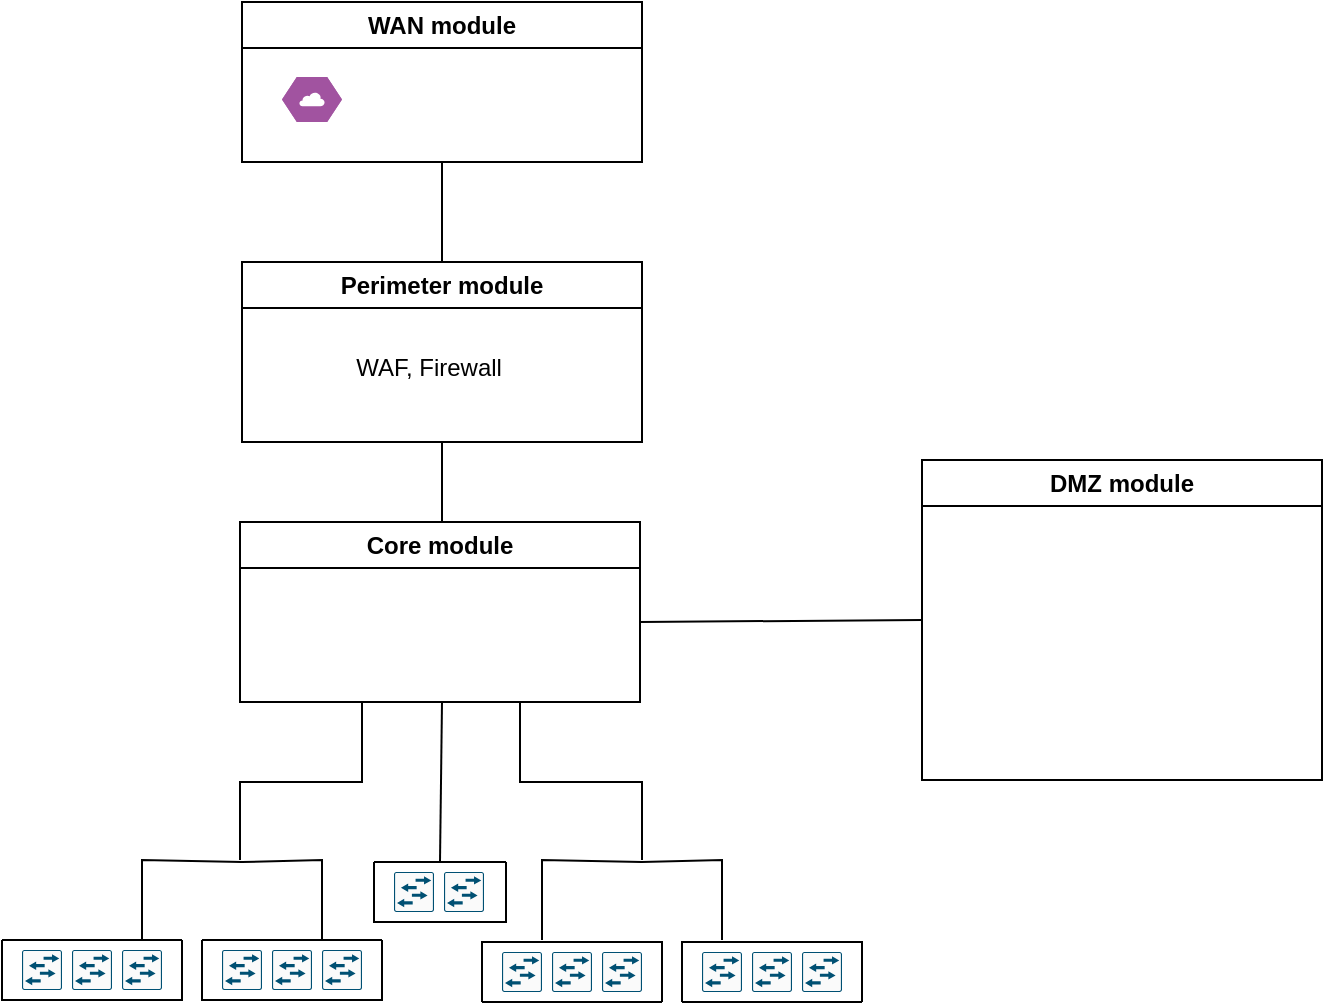 <mxfile version="24.8.3">
  <diagram name="Trang-1" id="bGXka7kZ5i1cgQGe3GFj">
    <mxGraphModel dx="756" dy="425" grid="1" gridSize="10" guides="1" tooltips="1" connect="1" arrows="1" fold="1" page="1" pageScale="1" pageWidth="827" pageHeight="1169" math="0" shadow="0">
      <root>
        <mxCell id="0" />
        <mxCell id="1" parent="0" />
        <mxCell id="uSF8pJYz4aR2M7SOLnGN-8" value="WAN module" style="swimlane;whiteSpace=wrap;html=1;" vertex="1" parent="1">
          <mxGeometry x="320" y="50" width="200" height="80" as="geometry">
            <mxRectangle x="480" y="50" width="110" height="30" as="alternateBounds" />
          </mxGeometry>
        </mxCell>
        <mxCell id="uSF8pJYz4aR2M7SOLnGN-10" value="" style="verticalLabelPosition=bottom;sketch=0;html=1;fillColor=#A153A0;strokeColor=#ffffff;verticalAlign=top;align=center;points=[[0,0.5,0],[0.125,0.25,0],[0.25,0,0],[0.5,0,0],[0.75,0,0],[0.875,0.25,0],[1,0.5,0],[0.875,0.75,0],[0.75,1,0],[0.5,1,0],[0.125,0.75,0]];pointerEvents=1;shape=mxgraph.cisco_safe.compositeIcon;bgIcon=mxgraph.cisco_safe.design.blank_device;resIcon=mxgraph.cisco_safe.design.sd_wan;" vertex="1" parent="uSF8pJYz4aR2M7SOLnGN-8">
          <mxGeometry x="20" y="37.5" width="30" height="22.5" as="geometry" />
        </mxCell>
        <mxCell id="uSF8pJYz4aR2M7SOLnGN-11" value="Perimeter module" style="swimlane;whiteSpace=wrap;html=1;" vertex="1" parent="1">
          <mxGeometry x="320" y="180" width="200" height="90" as="geometry">
            <mxRectangle x="480" y="110" width="110" height="30" as="alternateBounds" />
          </mxGeometry>
        </mxCell>
        <mxCell id="uSF8pJYz4aR2M7SOLnGN-17" value="Core module" style="swimlane;whiteSpace=wrap;html=1;" vertex="1" parent="1">
          <mxGeometry x="319" y="310" width="200" height="90" as="geometry">
            <mxRectangle x="480" y="110" width="110" height="30" as="alternateBounds" />
          </mxGeometry>
        </mxCell>
        <mxCell id="uSF8pJYz4aR2M7SOLnGN-18" value="" style="endArrow=none;html=1;rounded=0;entryX=0.5;entryY=1;entryDx=0;entryDy=0;" edge="1" parent="1" target="uSF8pJYz4aR2M7SOLnGN-11">
          <mxGeometry width="50" height="50" relative="1" as="geometry">
            <mxPoint x="420" y="310" as="sourcePoint" />
            <mxPoint x="470" y="300" as="targetPoint" />
          </mxGeometry>
        </mxCell>
        <mxCell id="uSF8pJYz4aR2M7SOLnGN-19" value="" style="endArrow=none;html=1;rounded=0;exitX=0.5;exitY=0;exitDx=0;exitDy=0;entryX=0.5;entryY=1;entryDx=0;entryDy=0;" edge="1" parent="1" source="uSF8pJYz4aR2M7SOLnGN-11" target="uSF8pJYz4aR2M7SOLnGN-8">
          <mxGeometry width="50" height="50" relative="1" as="geometry">
            <mxPoint x="389" y="180" as="sourcePoint" />
            <mxPoint x="439" y="130" as="targetPoint" />
          </mxGeometry>
        </mxCell>
        <mxCell id="uSF8pJYz4aR2M7SOLnGN-21" value="DMZ module" style="swimlane;whiteSpace=wrap;html=1;" vertex="1" parent="1">
          <mxGeometry x="660" y="279" width="200" height="160" as="geometry" />
        </mxCell>
        <mxCell id="uSF8pJYz4aR2M7SOLnGN-22" value="" style="endArrow=none;html=1;rounded=0;entryX=0;entryY=0.5;entryDx=0;entryDy=0;" edge="1" parent="1" target="uSF8pJYz4aR2M7SOLnGN-21">
          <mxGeometry width="50" height="50" relative="1" as="geometry">
            <mxPoint x="519" y="360" as="sourcePoint" />
            <mxPoint x="569" y="310" as="targetPoint" />
          </mxGeometry>
        </mxCell>
        <mxCell id="uSF8pJYz4aR2M7SOLnGN-24" value="" style="endArrow=none;html=1;rounded=0;" edge="1" parent="1">
          <mxGeometry width="50" height="50" relative="1" as="geometry">
            <mxPoint x="270" y="519" as="sourcePoint" />
            <mxPoint x="320" y="480" as="targetPoint" />
            <Array as="points">
              <mxPoint x="270" y="479" />
            </Array>
          </mxGeometry>
        </mxCell>
        <mxCell id="uSF8pJYz4aR2M7SOLnGN-25" value="" style="swimlane;startSize=0;" vertex="1" parent="1">
          <mxGeometry x="200" y="519" width="90" height="30" as="geometry" />
        </mxCell>
        <mxCell id="uSF8pJYz4aR2M7SOLnGN-26" value="" style="sketch=0;points=[[0.015,0.015,0],[0.985,0.015,0],[0.985,0.985,0],[0.015,0.985,0],[0.25,0,0],[0.5,0,0],[0.75,0,0],[1,0.25,0],[1,0.5,0],[1,0.75,0],[0.75,1,0],[0.5,1,0],[0.25,1,0],[0,0.75,0],[0,0.5,0],[0,0.25,0]];verticalLabelPosition=bottom;html=1;verticalAlign=top;aspect=fixed;align=center;pointerEvents=1;shape=mxgraph.cisco19.rect;prIcon=l2_switch;fillColor=#FAFAFA;strokeColor=#005073;" vertex="1" parent="uSF8pJYz4aR2M7SOLnGN-25">
          <mxGeometry x="10" y="5" width="20" height="20" as="geometry" />
        </mxCell>
        <mxCell id="uSF8pJYz4aR2M7SOLnGN-27" value="" style="sketch=0;points=[[0.015,0.015,0],[0.985,0.015,0],[0.985,0.985,0],[0.015,0.985,0],[0.25,0,0],[0.5,0,0],[0.75,0,0],[1,0.25,0],[1,0.5,0],[1,0.75,0],[0.75,1,0],[0.5,1,0],[0.25,1,0],[0,0.75,0],[0,0.5,0],[0,0.25,0]];verticalLabelPosition=bottom;html=1;verticalAlign=top;aspect=fixed;align=center;pointerEvents=1;shape=mxgraph.cisco19.rect;prIcon=l2_switch;fillColor=#FAFAFA;strokeColor=#005073;" vertex="1" parent="uSF8pJYz4aR2M7SOLnGN-25">
          <mxGeometry x="35" y="5" width="20" height="20" as="geometry" />
        </mxCell>
        <mxCell id="uSF8pJYz4aR2M7SOLnGN-28" value="" style="sketch=0;points=[[0.015,0.015,0],[0.985,0.015,0],[0.985,0.985,0],[0.015,0.985,0],[0.25,0,0],[0.5,0,0],[0.75,0,0],[1,0.25,0],[1,0.5,0],[1,0.75,0],[0.75,1,0],[0.5,1,0],[0.25,1,0],[0,0.75,0],[0,0.5,0],[0,0.25,0]];verticalLabelPosition=bottom;html=1;verticalAlign=top;aspect=fixed;align=center;pointerEvents=1;shape=mxgraph.cisco19.rect;prIcon=l2_switch;fillColor=#FAFAFA;strokeColor=#005073;" vertex="1" parent="uSF8pJYz4aR2M7SOLnGN-25">
          <mxGeometry x="60" y="5" width="20" height="20" as="geometry" />
        </mxCell>
        <mxCell id="uSF8pJYz4aR2M7SOLnGN-54" value="" style="sketch=0;points=[[0.015,0.015,0],[0.985,0.015,0],[0.985,0.985,0],[0.015,0.985,0],[0.25,0,0],[0.5,0,0],[0.75,0,0],[1,0.25,0],[1,0.5,0],[1,0.75,0],[0.75,1,0],[0.5,1,0],[0.25,1,0],[0,0.75,0],[0,0.5,0],[0,0.25,0]];verticalLabelPosition=bottom;html=1;verticalAlign=top;aspect=fixed;align=center;pointerEvents=1;shape=mxgraph.cisco19.rect;prIcon=l2_switch;fillColor=#FAFAFA;strokeColor=#005073;direction=west;" vertex="1" parent="uSF8pJYz4aR2M7SOLnGN-25">
          <mxGeometry x="110" y="5" width="20" height="20" as="geometry" />
        </mxCell>
        <mxCell id="uSF8pJYz4aR2M7SOLnGN-55" value="" style="sketch=0;points=[[0.015,0.015,0],[0.985,0.015,0],[0.985,0.985,0],[0.015,0.985,0],[0.25,0,0],[0.5,0,0],[0.75,0,0],[1,0.25,0],[1,0.5,0],[1,0.75,0],[0.75,1,0],[0.5,1,0],[0.25,1,0],[0,0.75,0],[0,0.5,0],[0,0.25,0]];verticalLabelPosition=bottom;html=1;verticalAlign=top;aspect=fixed;align=center;pointerEvents=1;shape=mxgraph.cisco19.rect;prIcon=l2_switch;fillColor=#FAFAFA;strokeColor=#005073;direction=west;" vertex="1" parent="uSF8pJYz4aR2M7SOLnGN-25">
          <mxGeometry x="135" y="5" width="20" height="20" as="geometry" />
        </mxCell>
        <mxCell id="uSF8pJYz4aR2M7SOLnGN-56" value="" style="sketch=0;points=[[0.015,0.015,0],[0.985,0.015,0],[0.985,0.985,0],[0.015,0.985,0],[0.25,0,0],[0.5,0,0],[0.75,0,0],[1,0.25,0],[1,0.5,0],[1,0.75,0],[0.75,1,0],[0.5,1,0],[0.25,1,0],[0,0.75,0],[0,0.5,0],[0,0.25,0]];verticalLabelPosition=bottom;html=1;verticalAlign=top;aspect=fixed;align=center;pointerEvents=1;shape=mxgraph.cisco19.rect;prIcon=l2_switch;fillColor=#FAFAFA;strokeColor=#005073;direction=west;" vertex="1" parent="uSF8pJYz4aR2M7SOLnGN-25">
          <mxGeometry x="160" y="5" width="20" height="20" as="geometry" />
        </mxCell>
        <mxCell id="uSF8pJYz4aR2M7SOLnGN-29" value="" style="endArrow=none;html=1;rounded=0;" edge="1" parent="1">
          <mxGeometry width="50" height="50" relative="1" as="geometry">
            <mxPoint x="319" y="479" as="sourcePoint" />
            <mxPoint x="380" y="400" as="targetPoint" />
            <Array as="points">
              <mxPoint x="319" y="440" />
              <mxPoint x="380" y="440" />
            </Array>
          </mxGeometry>
        </mxCell>
        <mxCell id="uSF8pJYz4aR2M7SOLnGN-33" value="" style="endArrow=none;html=1;rounded=0;" edge="1" parent="1">
          <mxGeometry width="50" height="50" relative="1" as="geometry">
            <mxPoint x="360" y="519" as="sourcePoint" />
            <mxPoint x="320" y="480" as="targetPoint" />
            <Array as="points">
              <mxPoint x="360" y="499" />
              <mxPoint x="360" y="479" />
            </Array>
          </mxGeometry>
        </mxCell>
        <mxCell id="uSF8pJYz4aR2M7SOLnGN-41" value="" style="swimlane;startSize=0;" vertex="1" parent="1">
          <mxGeometry x="300" y="519" width="90" height="30" as="geometry" />
        </mxCell>
        <mxCell id="uSF8pJYz4aR2M7SOLnGN-42" value="" style="sketch=0;points=[[0.015,0.015,0],[0.985,0.015,0],[0.985,0.985,0],[0.015,0.985,0],[0.25,0,0],[0.5,0,0],[0.75,0,0],[1,0.25,0],[1,0.5,0],[1,0.75,0],[0.75,1,0],[0.5,1,0],[0.25,1,0],[0,0.75,0],[0,0.5,0],[0,0.25,0]];verticalLabelPosition=bottom;html=1;verticalAlign=top;aspect=fixed;align=center;pointerEvents=1;shape=mxgraph.cisco19.rect;prIcon=l2_switch;fillColor=#FAFAFA;strokeColor=#005073;" vertex="1" parent="uSF8pJYz4aR2M7SOLnGN-41">
          <mxGeometry x="10" y="5" width="20" height="20" as="geometry" />
        </mxCell>
        <mxCell id="uSF8pJYz4aR2M7SOLnGN-43" value="" style="sketch=0;points=[[0.015,0.015,0],[0.985,0.015,0],[0.985,0.985,0],[0.015,0.985,0],[0.25,0,0],[0.5,0,0],[0.75,0,0],[1,0.25,0],[1,0.5,0],[1,0.75,0],[0.75,1,0],[0.5,1,0],[0.25,1,0],[0,0.75,0],[0,0.5,0],[0,0.25,0]];verticalLabelPosition=bottom;html=1;verticalAlign=top;aspect=fixed;align=center;pointerEvents=1;shape=mxgraph.cisco19.rect;prIcon=l2_switch;fillColor=#FAFAFA;strokeColor=#005073;" vertex="1" parent="uSF8pJYz4aR2M7SOLnGN-41">
          <mxGeometry x="35" y="5" width="20" height="20" as="geometry" />
        </mxCell>
        <mxCell id="uSF8pJYz4aR2M7SOLnGN-44" value="" style="sketch=0;points=[[0.015,0.015,0],[0.985,0.015,0],[0.985,0.985,0],[0.015,0.985,0],[0.25,0,0],[0.5,0,0],[0.75,0,0],[1,0.25,0],[1,0.5,0],[1,0.75,0],[0.75,1,0],[0.5,1,0],[0.25,1,0],[0,0.75,0],[0,0.5,0],[0,0.25,0]];verticalLabelPosition=bottom;html=1;verticalAlign=top;aspect=fixed;align=center;pointerEvents=1;shape=mxgraph.cisco19.rect;prIcon=l2_switch;fillColor=#FAFAFA;strokeColor=#005073;" vertex="1" parent="uSF8pJYz4aR2M7SOLnGN-41">
          <mxGeometry x="60" y="5" width="20" height="20" as="geometry" />
        </mxCell>
        <mxCell id="uSF8pJYz4aR2M7SOLnGN-48" value="" style="endArrow=none;html=1;rounded=0;exitX=0.5;exitY=0;exitDx=0;exitDy=0;" edge="1" parent="1" source="uSF8pJYz4aR2M7SOLnGN-49">
          <mxGeometry width="50" height="50" relative="1" as="geometry">
            <mxPoint x="420" y="440" as="sourcePoint" />
            <mxPoint x="420" y="400" as="targetPoint" />
          </mxGeometry>
        </mxCell>
        <mxCell id="uSF8pJYz4aR2M7SOLnGN-49" value="" style="swimlane;startSize=0;" vertex="1" parent="1">
          <mxGeometry x="386" y="480" width="66" height="30" as="geometry" />
        </mxCell>
        <mxCell id="uSF8pJYz4aR2M7SOLnGN-50" value="" style="sketch=0;points=[[0.015,0.015,0],[0.985,0.015,0],[0.985,0.985,0],[0.015,0.985,0],[0.25,0,0],[0.5,0,0],[0.75,0,0],[1,0.25,0],[1,0.5,0],[1,0.75,0],[0.75,1,0],[0.5,1,0],[0.25,1,0],[0,0.75,0],[0,0.5,0],[0,0.25,0]];verticalLabelPosition=bottom;html=1;verticalAlign=top;aspect=fixed;align=center;pointerEvents=1;shape=mxgraph.cisco19.rect;prIcon=l2_switch;fillColor=#FAFAFA;strokeColor=#005073;" vertex="1" parent="uSF8pJYz4aR2M7SOLnGN-49">
          <mxGeometry x="10" y="5" width="20" height="20" as="geometry" />
        </mxCell>
        <mxCell id="uSF8pJYz4aR2M7SOLnGN-51" value="" style="sketch=0;points=[[0.015,0.015,0],[0.985,0.015,0],[0.985,0.985,0],[0.015,0.985,0],[0.25,0,0],[0.5,0,0],[0.75,0,0],[1,0.25,0],[1,0.5,0],[1,0.75,0],[0.75,1,0],[0.5,1,0],[0.25,1,0],[0,0.75,0],[0,0.5,0],[0,0.25,0]];verticalLabelPosition=bottom;html=1;verticalAlign=top;aspect=fixed;align=center;pointerEvents=1;shape=mxgraph.cisco19.rect;prIcon=l2_switch;fillColor=#FAFAFA;strokeColor=#005073;" vertex="1" parent="uSF8pJYz4aR2M7SOLnGN-49">
          <mxGeometry x="35" y="5" width="20" height="20" as="geometry" />
        </mxCell>
        <mxCell id="uSF8pJYz4aR2M7SOLnGN-53" value="" style="endArrow=none;html=1;rounded=0;" edge="1" parent="1">
          <mxGeometry width="50" height="50" relative="1" as="geometry">
            <mxPoint x="470" y="519" as="sourcePoint" />
            <mxPoint x="520" y="480" as="targetPoint" />
            <Array as="points">
              <mxPoint x="470" y="479" />
            </Array>
          </mxGeometry>
        </mxCell>
        <mxCell id="uSF8pJYz4aR2M7SOLnGN-57" value="" style="endArrow=none;html=1;rounded=0;" edge="1" parent="1">
          <mxGeometry width="50" height="50" relative="1" as="geometry">
            <mxPoint x="520" y="479" as="sourcePoint" />
            <mxPoint x="459" y="400" as="targetPoint" />
            <Array as="points">
              <mxPoint x="520" y="440" />
              <mxPoint x="459" y="440" />
            </Array>
          </mxGeometry>
        </mxCell>
        <mxCell id="uSF8pJYz4aR2M7SOLnGN-58" value="" style="endArrow=none;html=1;rounded=0;" edge="1" parent="1">
          <mxGeometry width="50" height="50" relative="1" as="geometry">
            <mxPoint x="560" y="519" as="sourcePoint" />
            <mxPoint x="520" y="480" as="targetPoint" />
            <Array as="points">
              <mxPoint x="560" y="499" />
              <mxPoint x="560" y="479" />
            </Array>
          </mxGeometry>
        </mxCell>
        <mxCell id="uSF8pJYz4aR2M7SOLnGN-59" value="" style="swimlane;startSize=0;direction=west;" vertex="1" parent="1">
          <mxGeometry x="540" y="520" width="90" height="30" as="geometry" />
        </mxCell>
        <mxCell id="uSF8pJYz4aR2M7SOLnGN-60" value="" style="sketch=0;points=[[0.015,0.015,0],[0.985,0.015,0],[0.985,0.985,0],[0.015,0.985,0],[0.25,0,0],[0.5,0,0],[0.75,0,0],[1,0.25,0],[1,0.5,0],[1,0.75,0],[0.75,1,0],[0.5,1,0],[0.25,1,0],[0,0.75,0],[0,0.5,0],[0,0.25,0]];verticalLabelPosition=bottom;html=1;verticalAlign=top;aspect=fixed;align=center;pointerEvents=1;shape=mxgraph.cisco19.rect;prIcon=l2_switch;fillColor=#FAFAFA;strokeColor=#005073;" vertex="1" parent="uSF8pJYz4aR2M7SOLnGN-59">
          <mxGeometry x="10" y="5" width="20" height="20" as="geometry" />
        </mxCell>
        <mxCell id="uSF8pJYz4aR2M7SOLnGN-61" value="" style="sketch=0;points=[[0.015,0.015,0],[0.985,0.015,0],[0.985,0.985,0],[0.015,0.985,0],[0.25,0,0],[0.5,0,0],[0.75,0,0],[1,0.25,0],[1,0.5,0],[1,0.75,0],[0.75,1,0],[0.5,1,0],[0.25,1,0],[0,0.75,0],[0,0.5,0],[0,0.25,0]];verticalLabelPosition=bottom;html=1;verticalAlign=top;aspect=fixed;align=center;pointerEvents=1;shape=mxgraph.cisco19.rect;prIcon=l2_switch;fillColor=#FAFAFA;strokeColor=#005073;" vertex="1" parent="uSF8pJYz4aR2M7SOLnGN-59">
          <mxGeometry x="35" y="5" width="20" height="20" as="geometry" />
        </mxCell>
        <mxCell id="uSF8pJYz4aR2M7SOLnGN-62" value="" style="sketch=0;points=[[0.015,0.015,0],[0.985,0.015,0],[0.985,0.985,0],[0.015,0.985,0],[0.25,0,0],[0.5,0,0],[0.75,0,0],[1,0.25,0],[1,0.5,0],[1,0.75,0],[0.75,1,0],[0.5,1,0],[0.25,1,0],[0,0.75,0],[0,0.5,0],[0,0.25,0]];verticalLabelPosition=bottom;html=1;verticalAlign=top;aspect=fixed;align=center;pointerEvents=1;shape=mxgraph.cisco19.rect;prIcon=l2_switch;fillColor=#FAFAFA;strokeColor=#005073;" vertex="1" parent="uSF8pJYz4aR2M7SOLnGN-59">
          <mxGeometry x="60" y="5" width="20" height="20" as="geometry" />
        </mxCell>
        <mxCell id="uSF8pJYz4aR2M7SOLnGN-64" value="" style="swimlane;startSize=0;direction=west;" vertex="1" parent="1">
          <mxGeometry x="440" y="520" width="90" height="30" as="geometry" />
        </mxCell>
        <mxCell id="uSF8pJYz4aR2M7SOLnGN-65" value="" style="sketch=0;points=[[0.015,0.015,0],[0.985,0.015,0],[0.985,0.985,0],[0.015,0.985,0],[0.25,0,0],[0.5,0,0],[0.75,0,0],[1,0.25,0],[1,0.5,0],[1,0.75,0],[0.75,1,0],[0.5,1,0],[0.25,1,0],[0,0.75,0],[0,0.5,0],[0,0.25,0]];verticalLabelPosition=bottom;html=1;verticalAlign=top;aspect=fixed;align=center;pointerEvents=1;shape=mxgraph.cisco19.rect;prIcon=l2_switch;fillColor=#FAFAFA;strokeColor=#005073;" vertex="1" parent="uSF8pJYz4aR2M7SOLnGN-64">
          <mxGeometry x="10" y="5" width="20" height="20" as="geometry" />
        </mxCell>
        <mxCell id="uSF8pJYz4aR2M7SOLnGN-66" value="" style="sketch=0;points=[[0.015,0.015,0],[0.985,0.015,0],[0.985,0.985,0],[0.015,0.985,0],[0.25,0,0],[0.5,0,0],[0.75,0,0],[1,0.25,0],[1,0.5,0],[1,0.75,0],[0.75,1,0],[0.5,1,0],[0.25,1,0],[0,0.75,0],[0,0.5,0],[0,0.25,0]];verticalLabelPosition=bottom;html=1;verticalAlign=top;aspect=fixed;align=center;pointerEvents=1;shape=mxgraph.cisco19.rect;prIcon=l2_switch;fillColor=#FAFAFA;strokeColor=#005073;" vertex="1" parent="uSF8pJYz4aR2M7SOLnGN-64">
          <mxGeometry x="35" y="5" width="20" height="20" as="geometry" />
        </mxCell>
        <mxCell id="uSF8pJYz4aR2M7SOLnGN-67" value="" style="sketch=0;points=[[0.015,0.015,0],[0.985,0.015,0],[0.985,0.985,0],[0.015,0.985,0],[0.25,0,0],[0.5,0,0],[0.75,0,0],[1,0.25,0],[1,0.5,0],[1,0.75,0],[0.75,1,0],[0.5,1,0],[0.25,1,0],[0,0.75,0],[0,0.5,0],[0,0.25,0]];verticalLabelPosition=bottom;html=1;verticalAlign=top;aspect=fixed;align=center;pointerEvents=1;shape=mxgraph.cisco19.rect;prIcon=l2_switch;fillColor=#FAFAFA;strokeColor=#005073;" vertex="1" parent="uSF8pJYz4aR2M7SOLnGN-64">
          <mxGeometry x="60" y="5" width="20" height="20" as="geometry" />
        </mxCell>
        <mxCell id="uSF8pJYz4aR2M7SOLnGN-69" value="WAF, Firewall" style="text;html=1;align=center;verticalAlign=middle;resizable=0;points=[];autosize=1;strokeColor=none;fillColor=none;" vertex="1" parent="1">
          <mxGeometry x="363" y="218" width="100" height="30" as="geometry" />
        </mxCell>
      </root>
    </mxGraphModel>
  </diagram>
</mxfile>
